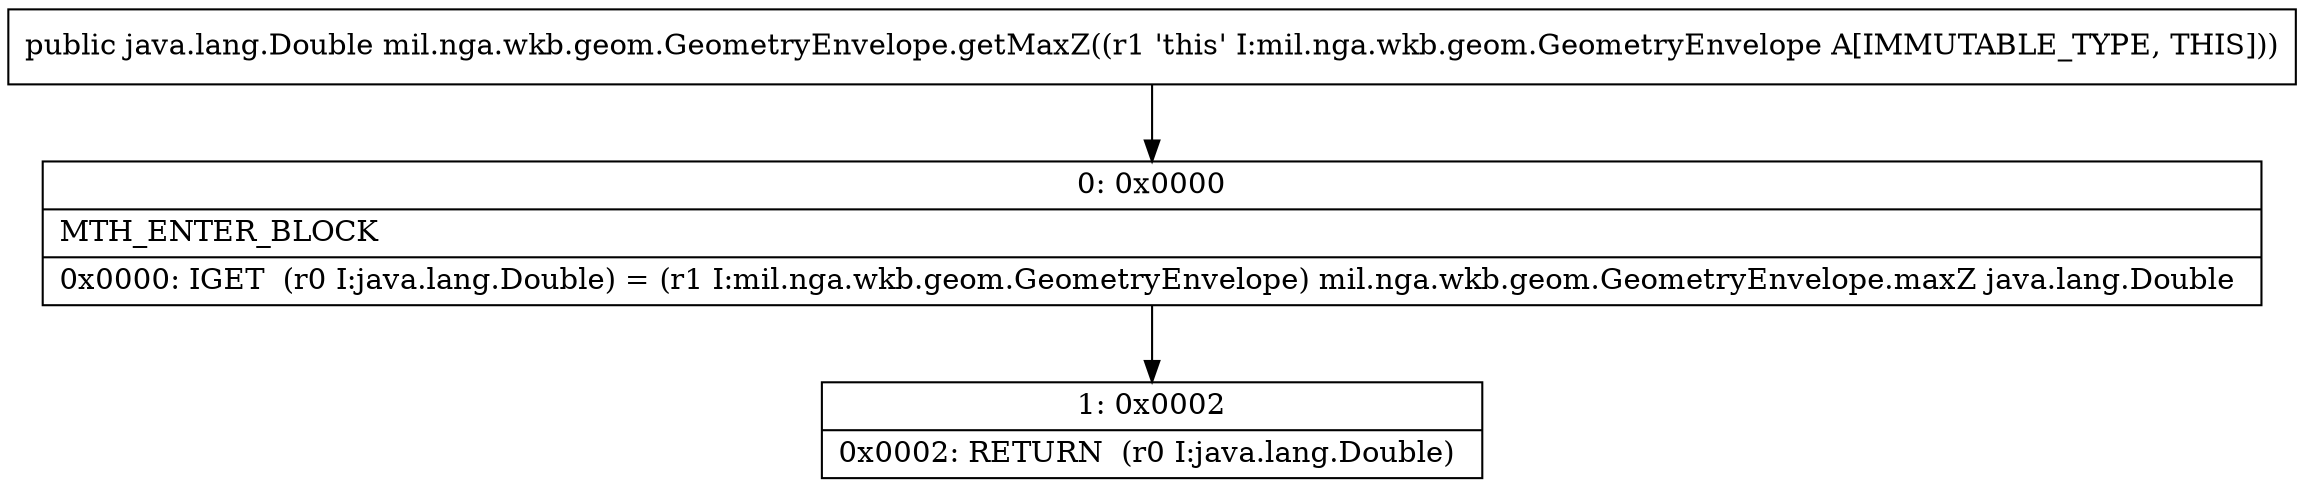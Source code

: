 digraph "CFG formil.nga.wkb.geom.GeometryEnvelope.getMaxZ()Ljava\/lang\/Double;" {
Node_0 [shape=record,label="{0\:\ 0x0000|MTH_ENTER_BLOCK\l|0x0000: IGET  (r0 I:java.lang.Double) = (r1 I:mil.nga.wkb.geom.GeometryEnvelope) mil.nga.wkb.geom.GeometryEnvelope.maxZ java.lang.Double \l}"];
Node_1 [shape=record,label="{1\:\ 0x0002|0x0002: RETURN  (r0 I:java.lang.Double) \l}"];
MethodNode[shape=record,label="{public java.lang.Double mil.nga.wkb.geom.GeometryEnvelope.getMaxZ((r1 'this' I:mil.nga.wkb.geom.GeometryEnvelope A[IMMUTABLE_TYPE, THIS])) }"];
MethodNode -> Node_0;
Node_0 -> Node_1;
}

